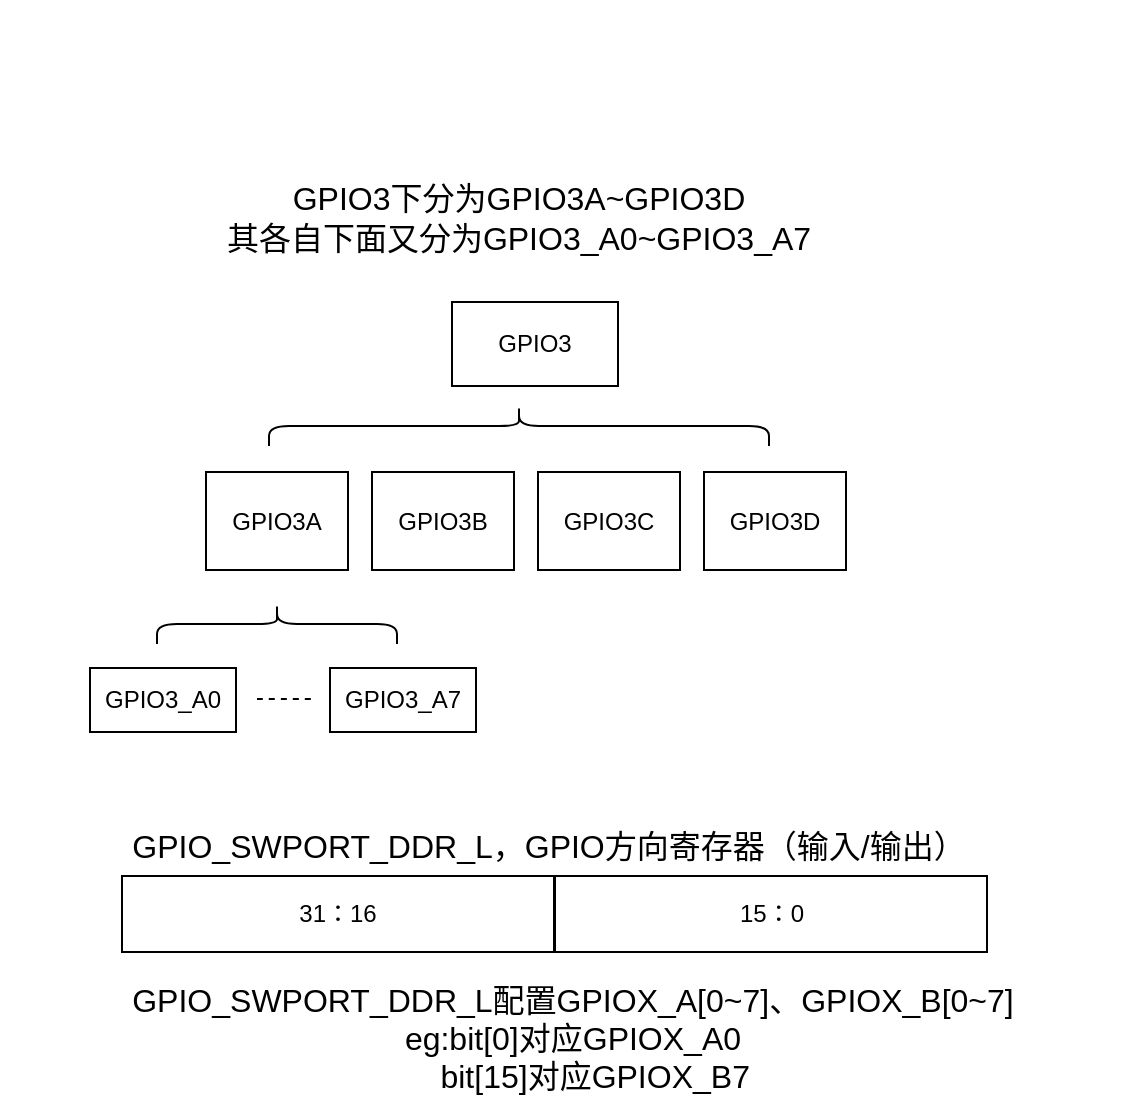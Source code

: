 <mxfile version="26.0.6">
  <diagram name="第 1 页" id="RwKRUdb6omZw9n0qGPdk">
    <mxGraphModel dx="1178" dy="1260" grid="0" gridSize="10" guides="1" tooltips="1" connect="1" arrows="1" fold="1" page="0" pageScale="1" pageWidth="827" pageHeight="1169" math="0" shadow="0">
      <root>
        <mxCell id="0" />
        <mxCell id="1" parent="0" />
        <mxCell id="1j1WEczs1IqRVyPQzGFo-1" value="GPIO3" style="rounded=0;whiteSpace=wrap;html=1;" vertex="1" parent="1">
          <mxGeometry x="96" y="-68" width="83" height="42" as="geometry" />
        </mxCell>
        <mxCell id="1j1WEczs1IqRVyPQzGFo-2" value="GPIO3A" style="rounded=0;whiteSpace=wrap;html=1;" vertex="1" parent="1">
          <mxGeometry x="-27" y="17" width="71" height="49" as="geometry" />
        </mxCell>
        <mxCell id="1j1WEczs1IqRVyPQzGFo-3" value="GPIO3B" style="rounded=0;whiteSpace=wrap;html=1;" vertex="1" parent="1">
          <mxGeometry x="56" y="17" width="71" height="49" as="geometry" />
        </mxCell>
        <mxCell id="1j1WEczs1IqRVyPQzGFo-4" value="GPIO3C" style="rounded=0;whiteSpace=wrap;html=1;" vertex="1" parent="1">
          <mxGeometry x="139" y="17" width="71" height="49" as="geometry" />
        </mxCell>
        <mxCell id="1j1WEczs1IqRVyPQzGFo-5" value="GPIO3D" style="rounded=0;whiteSpace=wrap;html=1;" vertex="1" parent="1">
          <mxGeometry x="222" y="17" width="71" height="49" as="geometry" />
        </mxCell>
        <mxCell id="1j1WEczs1IqRVyPQzGFo-6" value="" style="shape=curlyBracket;whiteSpace=wrap;html=1;rounded=1;labelPosition=left;verticalLabelPosition=middle;align=right;verticalAlign=middle;rotation=90;" vertex="1" parent="1">
          <mxGeometry x="119.5" y="-131" width="20" height="250" as="geometry" />
        </mxCell>
        <mxCell id="1j1WEczs1IqRVyPQzGFo-7" value="" style="shape=curlyBracket;whiteSpace=wrap;html=1;rounded=1;labelPosition=left;verticalLabelPosition=middle;align=right;verticalAlign=middle;rotation=90;" vertex="1" parent="1">
          <mxGeometry x="-1.5" y="33" width="20" height="120" as="geometry" />
        </mxCell>
        <mxCell id="1j1WEczs1IqRVyPQzGFo-8" value="GPIO3_A0" style="rounded=0;whiteSpace=wrap;html=1;" vertex="1" parent="1">
          <mxGeometry x="-85" y="115" width="73" height="32" as="geometry" />
        </mxCell>
        <mxCell id="1j1WEczs1IqRVyPQzGFo-9" value="GPIO3_A7" style="rounded=0;whiteSpace=wrap;html=1;" vertex="1" parent="1">
          <mxGeometry x="35" y="115" width="73" height="32" as="geometry" />
        </mxCell>
        <mxCell id="1j1WEczs1IqRVyPQzGFo-10" value="" style="endArrow=none;dashed=1;html=1;rounded=0;fontSize=12;startSize=8;endSize=8;curved=1;" edge="1" parent="1">
          <mxGeometry width="50" height="50" relative="1" as="geometry">
            <mxPoint x="-1.5" y="130.5" as="sourcePoint" />
            <mxPoint x="27.5" y="130.5" as="targetPoint" />
          </mxGeometry>
        </mxCell>
        <mxCell id="1j1WEczs1IqRVyPQzGFo-11" value="GPIO3下分为GPIO3A~GPIO3D&lt;div&gt;其各自下面又分为GPIO3_A0~&lt;span style=&quot;background-color: transparent; color: light-dark(rgb(0, 0, 0), rgb(255, 255, 255));&quot;&gt;GPIO3_A7&lt;/span&gt;&lt;/div&gt;" style="text;html=1;align=center;verticalAlign=middle;whiteSpace=wrap;rounded=0;fontSize=16;" vertex="1" parent="1">
          <mxGeometry x="-65" y="-219" width="389" height="218" as="geometry" />
        </mxCell>
        <mxCell id="1j1WEczs1IqRVyPQzGFo-13" value="31：16" style="rounded=0;whiteSpace=wrap;html=1;" vertex="1" parent="1">
          <mxGeometry x="-69" y="219" width="216" height="38" as="geometry" />
        </mxCell>
        <mxCell id="1j1WEczs1IqRVyPQzGFo-14" value="15：0" style="rounded=0;whiteSpace=wrap;html=1;" vertex="1" parent="1">
          <mxGeometry x="147.5" y="219" width="216" height="38" as="geometry" />
        </mxCell>
        <mxCell id="1j1WEczs1IqRVyPQzGFo-15" value="GPIO_SWPORT_DDR_L，GPIO方向寄存器（输入/输出）" style="text;html=1;align=center;verticalAlign=middle;whiteSpace=wrap;rounded=0;fontSize=16;" vertex="1" parent="1">
          <mxGeometry x="-75.5" y="189" width="439" height="30" as="geometry" />
        </mxCell>
        <mxCell id="1j1WEczs1IqRVyPQzGFo-16" value="GPIO_SWPORT_DDR_L配置GPIOX_A[0~7]、GPIOX_B[0~7]&lt;div&gt;eg:bit[0]对应GPIOX_A0&lt;br&gt;&amp;nbsp; &amp;nbsp; &amp;nbsp;bit[15]对应GPIOX_B7&lt;/div&gt;" style="text;html=1;align=center;verticalAlign=middle;whiteSpace=wrap;rounded=0;fontSize=16;" vertex="1" parent="1">
          <mxGeometry x="-130" y="263" width="573" height="74" as="geometry" />
        </mxCell>
      </root>
    </mxGraphModel>
  </diagram>
</mxfile>

